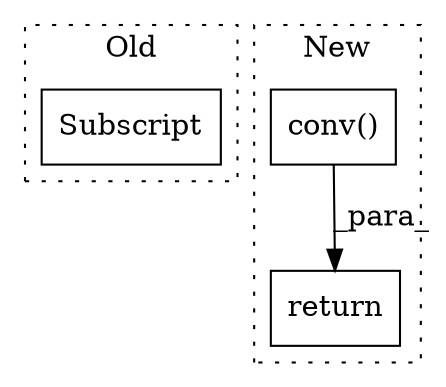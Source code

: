 digraph G {
subgraph cluster0 {
1 [label="Subscript" a="63" s="21397,0" l="14,0" shape="box"];
label = "Old";
style="dotted";
}
subgraph cluster1 {
2 [label="conv()" a="75" s="24034,24045" l="10,1" shape="box"];
3 [label="return" a="93" s="24055" l="7" shape="box"];
label = "New";
style="dotted";
}
2 -> 3 [label="_para_"];
}